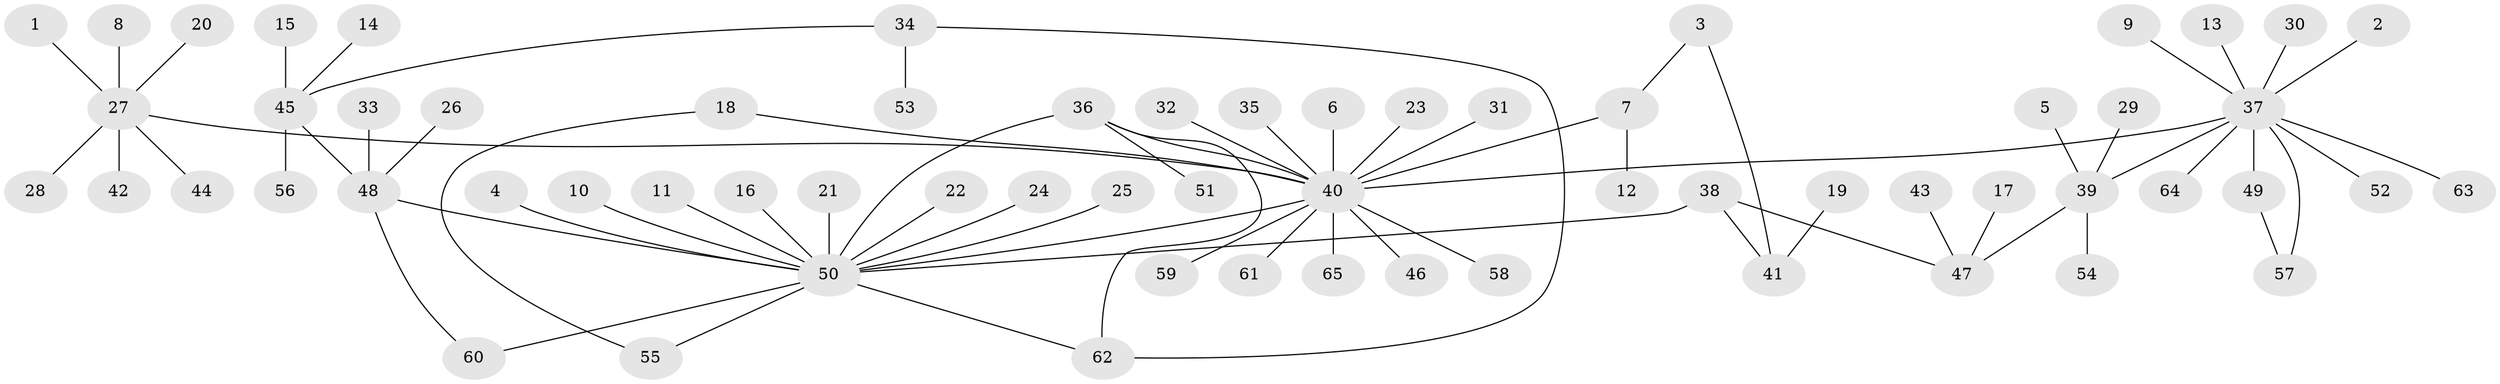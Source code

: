 // original degree distribution, {15: 0.007751937984496124, 7: 0.015503875968992248, 18: 0.007751937984496124, 5: 0.015503875968992248, 13: 0.007751937984496124, 8: 0.007751937984496124, 1: 0.5736434108527132, 3: 0.07751937984496124, 4: 0.03875968992248062, 2: 0.23255813953488372, 6: 0.015503875968992248}
// Generated by graph-tools (version 1.1) at 2025/49/03/09/25 03:49:46]
// undirected, 65 vertices, 72 edges
graph export_dot {
graph [start="1"]
  node [color=gray90,style=filled];
  1;
  2;
  3;
  4;
  5;
  6;
  7;
  8;
  9;
  10;
  11;
  12;
  13;
  14;
  15;
  16;
  17;
  18;
  19;
  20;
  21;
  22;
  23;
  24;
  25;
  26;
  27;
  28;
  29;
  30;
  31;
  32;
  33;
  34;
  35;
  36;
  37;
  38;
  39;
  40;
  41;
  42;
  43;
  44;
  45;
  46;
  47;
  48;
  49;
  50;
  51;
  52;
  53;
  54;
  55;
  56;
  57;
  58;
  59;
  60;
  61;
  62;
  63;
  64;
  65;
  1 -- 27 [weight=1.0];
  2 -- 37 [weight=1.0];
  3 -- 7 [weight=1.0];
  3 -- 41 [weight=1.0];
  4 -- 50 [weight=1.0];
  5 -- 39 [weight=1.0];
  6 -- 40 [weight=1.0];
  7 -- 12 [weight=1.0];
  7 -- 40 [weight=1.0];
  8 -- 27 [weight=1.0];
  9 -- 37 [weight=1.0];
  10 -- 50 [weight=1.0];
  11 -- 50 [weight=1.0];
  13 -- 37 [weight=1.0];
  14 -- 45 [weight=1.0];
  15 -- 45 [weight=1.0];
  16 -- 50 [weight=1.0];
  17 -- 47 [weight=1.0];
  18 -- 40 [weight=1.0];
  18 -- 55 [weight=1.0];
  19 -- 41 [weight=1.0];
  20 -- 27 [weight=1.0];
  21 -- 50 [weight=1.0];
  22 -- 50 [weight=1.0];
  23 -- 40 [weight=1.0];
  24 -- 50 [weight=1.0];
  25 -- 50 [weight=1.0];
  26 -- 48 [weight=1.0];
  27 -- 28 [weight=1.0];
  27 -- 40 [weight=1.0];
  27 -- 42 [weight=1.0];
  27 -- 44 [weight=1.0];
  29 -- 39 [weight=1.0];
  30 -- 37 [weight=1.0];
  31 -- 40 [weight=1.0];
  32 -- 40 [weight=1.0];
  33 -- 48 [weight=1.0];
  34 -- 45 [weight=1.0];
  34 -- 53 [weight=1.0];
  34 -- 62 [weight=1.0];
  35 -- 40 [weight=1.0];
  36 -- 40 [weight=1.0];
  36 -- 50 [weight=1.0];
  36 -- 51 [weight=1.0];
  36 -- 62 [weight=1.0];
  37 -- 39 [weight=1.0];
  37 -- 40 [weight=1.0];
  37 -- 49 [weight=1.0];
  37 -- 52 [weight=1.0];
  37 -- 57 [weight=1.0];
  37 -- 63 [weight=1.0];
  37 -- 64 [weight=1.0];
  38 -- 41 [weight=1.0];
  38 -- 47 [weight=1.0];
  38 -- 50 [weight=1.0];
  39 -- 47 [weight=1.0];
  39 -- 54 [weight=1.0];
  40 -- 46 [weight=1.0];
  40 -- 50 [weight=1.0];
  40 -- 58 [weight=1.0];
  40 -- 59 [weight=1.0];
  40 -- 61 [weight=1.0];
  40 -- 65 [weight=1.0];
  43 -- 47 [weight=1.0];
  45 -- 48 [weight=1.0];
  45 -- 56 [weight=1.0];
  48 -- 50 [weight=1.0];
  48 -- 60 [weight=1.0];
  49 -- 57 [weight=1.0];
  50 -- 55 [weight=1.0];
  50 -- 60 [weight=1.0];
  50 -- 62 [weight=1.0];
}

